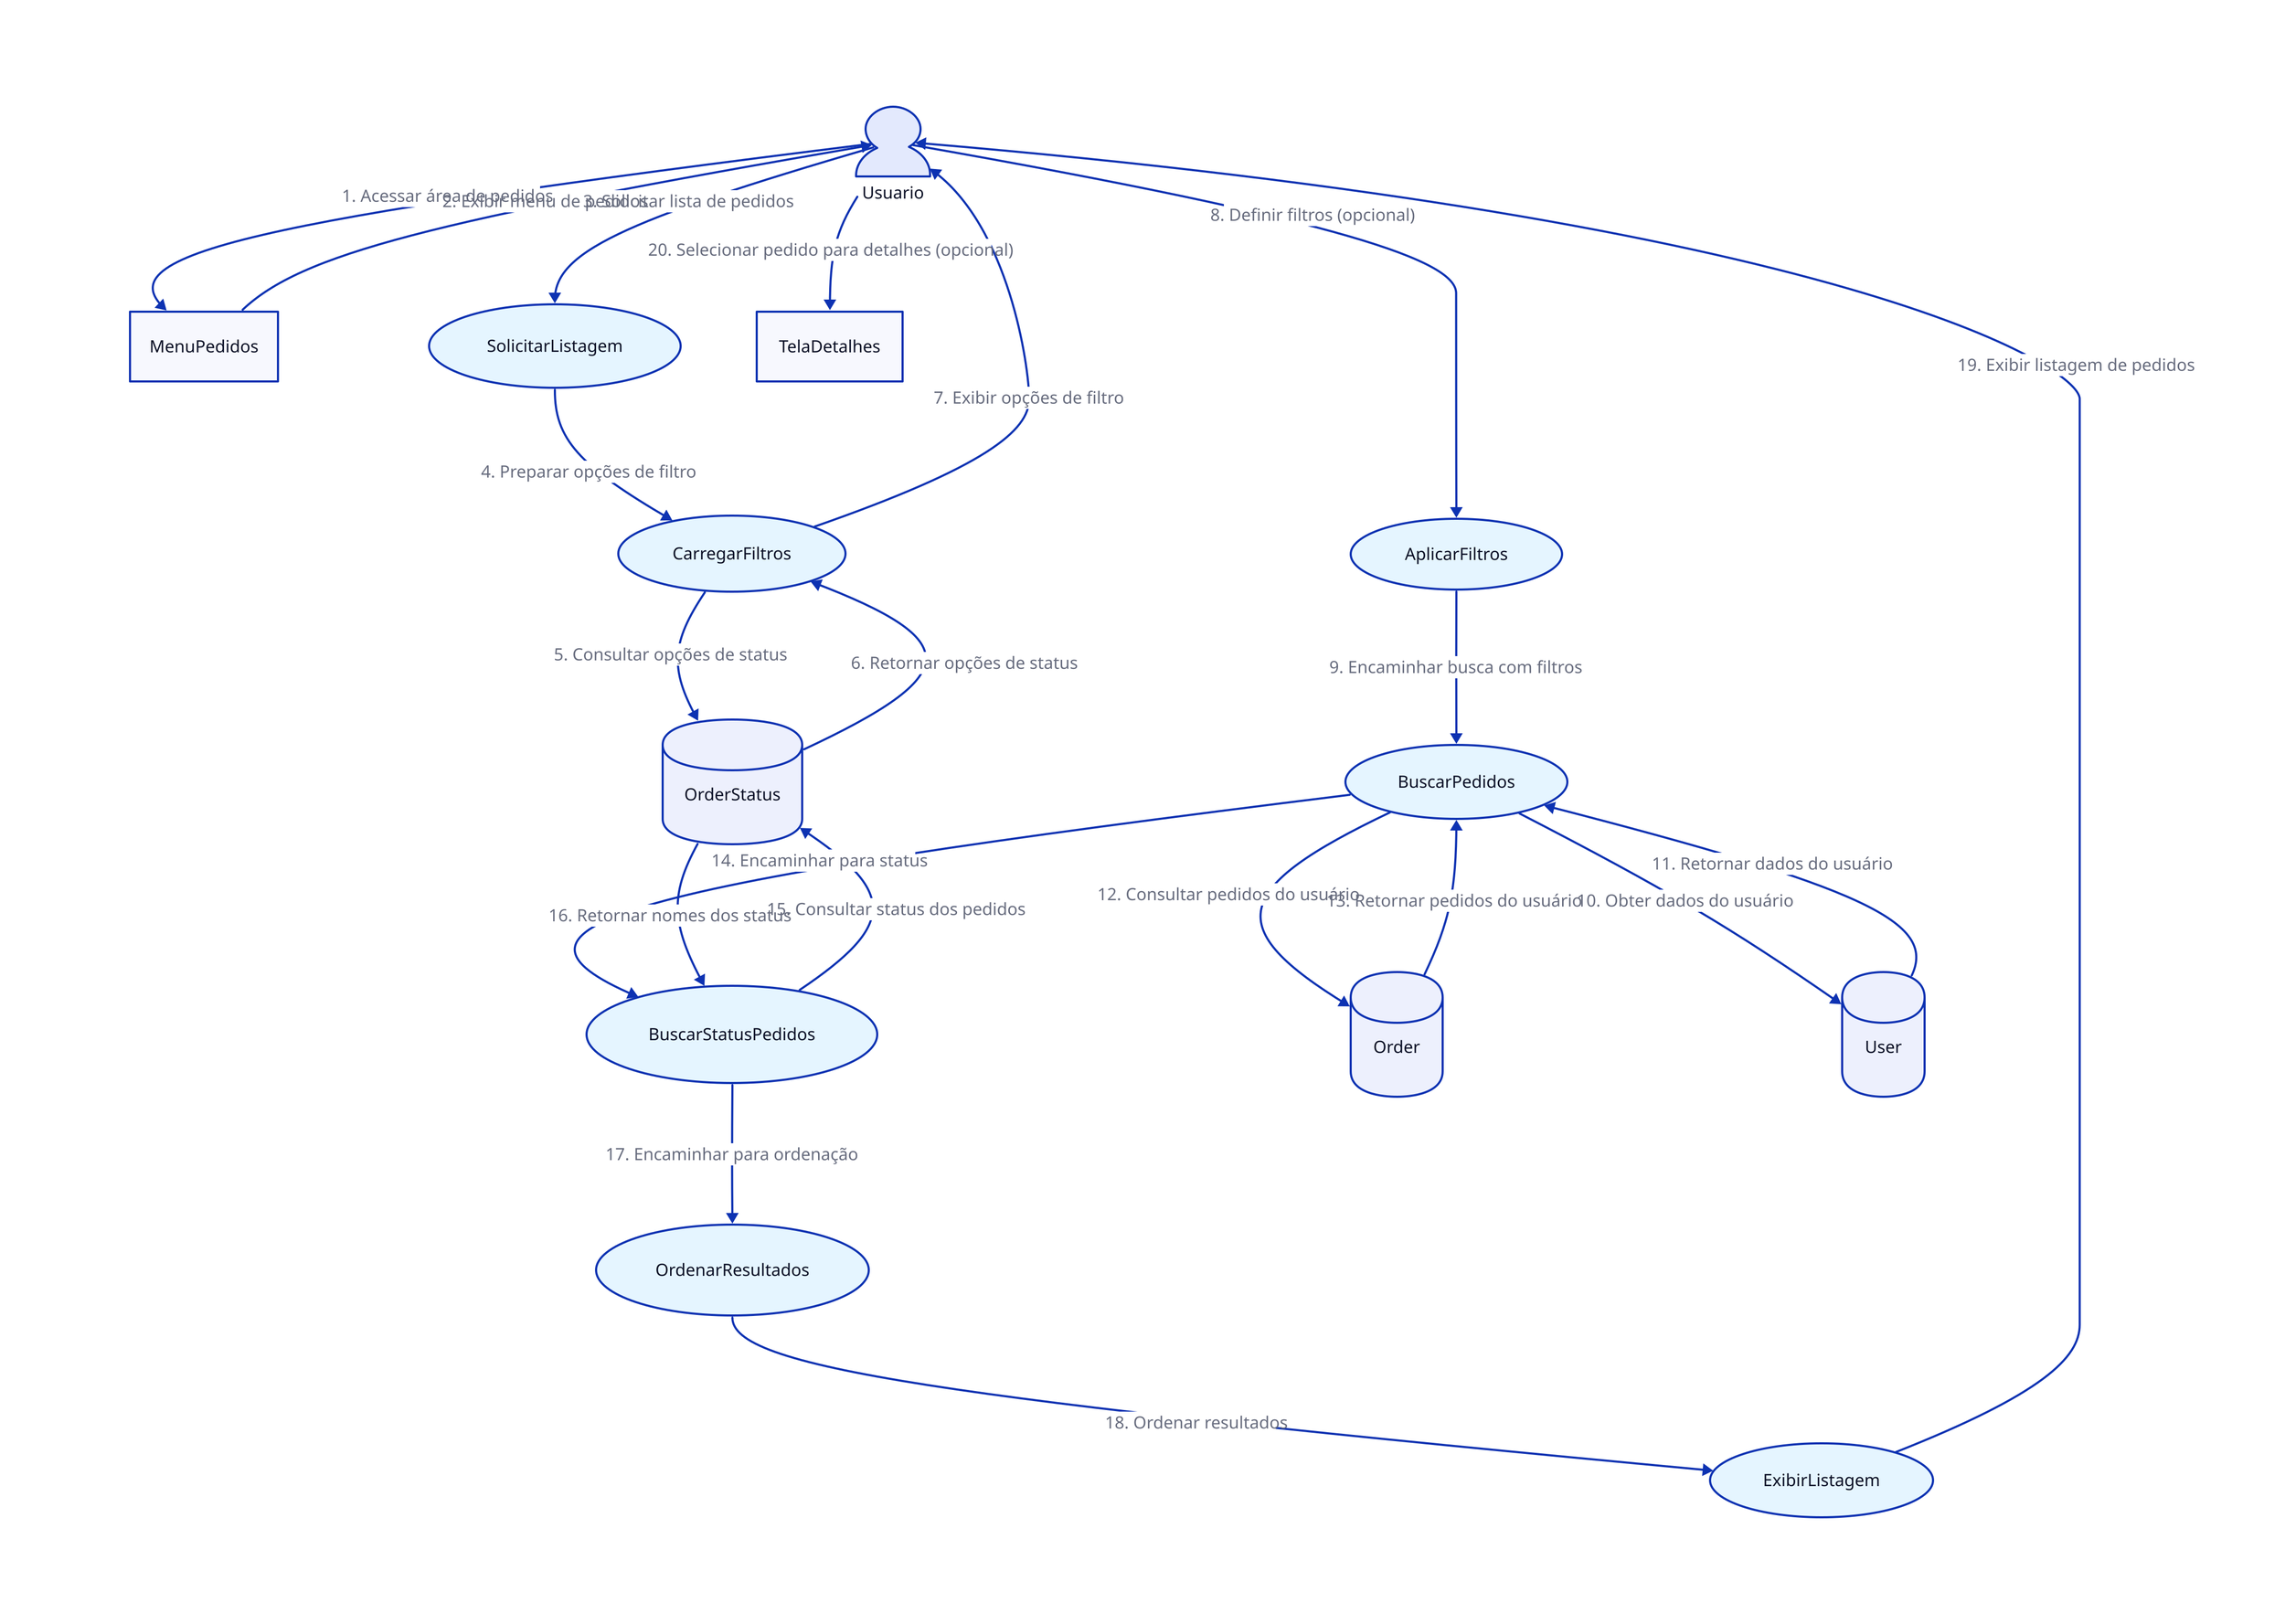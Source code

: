 Usuario: {
  shape: person
}

MenuPedidos: {
  shape: rectangle
}

SolicitarListagem: {
  shape: oval
  style.fill: "#E5F5FF"
}

CarregarFiltros: {
  shape: oval
  style.fill: "#E5F5FF"
}

AplicarFiltros: {
  shape: oval
  style.fill: "#E5F5FF"
}

BuscarPedidos: {
  shape: oval
  style.fill: "#E5F5FF"
}

BuscarStatusPedidos: {
  shape: oval
  style.fill: "#E5F5FF"
}

OrdenarResultados: {
  shape: oval
  style.fill: "#E5F5FF"
}

ExibirListagem: {
  shape: oval
  style.fill: "#E5F5FF"
}

TelaDetalhes: {
  shape: rectangle
}

Order: {
  shape: cylinder
}

OrderStatus: {
  shape: cylinder
}

User: {
  shape: cylinder
}

Usuario -> MenuPedidos: "1. Acessar área de pedidos"
MenuPedidos -> Usuario: "2. Exibir menu de pedidos"
Usuario -> SolicitarListagem: "3. Solicitar lista de pedidos"
SolicitarListagem -> CarregarFiltros: "4. Preparar opções de filtro"
CarregarFiltros -> OrderStatus: "5. Consultar opções de status"
OrderStatus -> CarregarFiltros: "6. Retornar opções de status"
CarregarFiltros -> Usuario: "7. Exibir opções de filtro"
Usuario -> AplicarFiltros: "8. Definir filtros (opcional)"
AplicarFiltros -> BuscarPedidos: "9. Encaminhar busca com filtros"
BuscarPedidos -> User: "10. Obter dados do usuário"
User -> BuscarPedidos: "11. Retornar dados do usuário"
BuscarPedidos -> Order: "12. Consultar pedidos do usuário"
Order -> BuscarPedidos: "13. Retornar pedidos do usuário"
BuscarPedidos -> BuscarStatusPedidos: "14. Encaminhar para status"
BuscarStatusPedidos -> OrderStatus: "15. Consultar status dos pedidos"
OrderStatus -> BuscarStatusPedidos: "16. Retornar nomes dos status"
BuscarStatusPedidos -> OrdenarResultados: "17. Encaminhar para ordenação"
OrdenarResultados -> ExibirListagem: "18. Ordenar resultados"
ExibirListagem -> Usuario: "19. Exibir listagem de pedidos"
Usuario -> TelaDetalhes: "20. Selecionar pedido para detalhes (opcional)"
